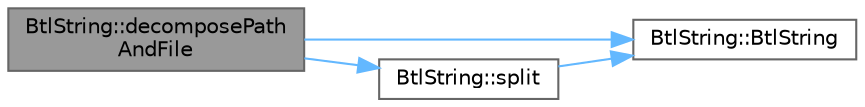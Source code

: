 digraph "BtlString::decomposePathAndFile"
{
 // LATEX_PDF_SIZE
  bgcolor="transparent";
  edge [fontname=Helvetica,fontsize=10,labelfontname=Helvetica,labelfontsize=10];
  node [fontname=Helvetica,fontsize=10,shape=box,height=0.2,width=0.4];
  rankdir="LR";
  Node1 [id="Node000001",label="BtlString::decomposePath\lAndFile",height=0.2,width=0.4,color="gray40", fillcolor="grey60", style="filled", fontcolor="black",tooltip=" "];
  Node1 -> Node2 [id="edge4_Node000001_Node000002",color="steelblue1",style="solid",tooltip=" "];
  Node2 [id="Node000002",label="BtlString::BtlString",height=0.2,width=0.4,color="grey40", fillcolor="white", style="filled",URL="$class_btl_string.html#a27885d5b08af9f43c3ededc3925b5a9c",tooltip=" "];
  Node1 -> Node3 [id="edge5_Node000001_Node000003",color="steelblue1",style="solid",tooltip=" "];
  Node3 [id="Node000003",label="BtlString::split",height=0.2,width=0.4,color="grey40", fillcolor="white", style="filled",URL="$class_btl_string.html#aa25e5c2614764820d9fa7b1c3dfe70bb",tooltip=" "];
  Node3 -> Node2 [id="edge6_Node000003_Node000002",color="steelblue1",style="solid",tooltip=" "];
}
